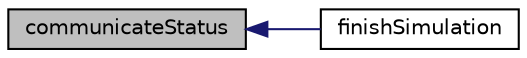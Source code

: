 digraph "communicateStatus"
{
  edge [fontname="Helvetica",fontsize="10",labelfontname="Helvetica",labelfontsize="10"];
  node [fontname="Helvetica",fontsize="10",shape=record];
  rankdir="LR";
  Node234 [label="communicateStatus",height=0.2,width=0.4,color="black", fillcolor="grey75", style="filled", fontcolor="black"];
  Node234 -> Node235 [dir="back",color="midnightblue",fontsize="10",style="solid",fontname="Helvetica"];
  Node235 [label="finishSimulation",height=0.2,width=0.4,color="black", fillcolor="white", style="filled",URL="$d2/de2/solver__main_8h.html#a3d5cf19eb04b378ac42cd6355cc8ffe8"];
}
